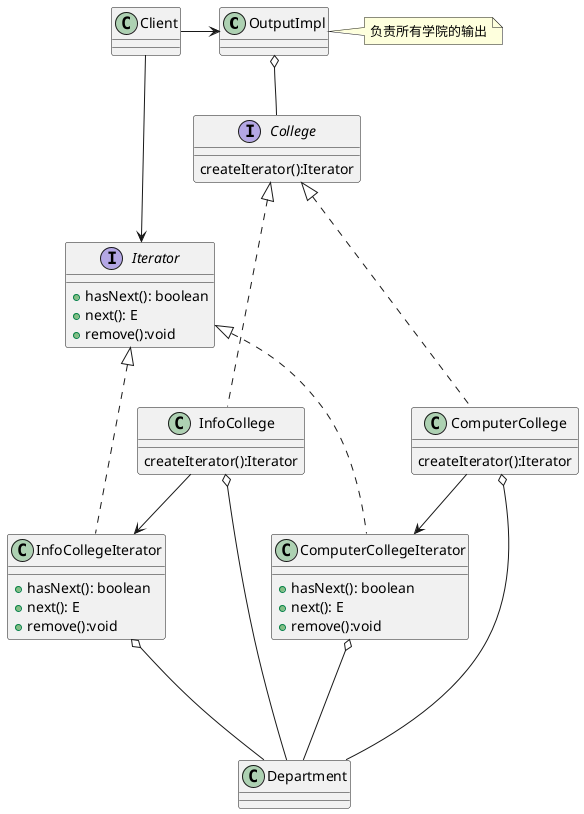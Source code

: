 @startuml

class OutputImpl{

}

note right of OutputImpl
负责所有学院的输出
end note

'Aggregate部分
'学院
interface College{
    createIterator():Iterator
}
'学院
class ComputerCollege{
    createIterator():Iterator
}
'学院
class InfoCollege{
    createIterator():Iterator
}

'迭代器部分
interface Iterator{
    + hasNext(): boolean
    + next(): E
    + remove():void
}

'学院迭代器
class ComputerCollegeIterator{
    + hasNext(): boolean
    + next(): E
    + remove():void
}
'学院迭代器
class InfoCollegeIterator{
    + hasNext(): boolean
    + next(): E
    + remove():void
}

'系
class Department{

}

class Client{

}

Client -right-> OutputImpl
Client --> Iterator
OutputImpl o-- College

Iterator <|... ComputerCollegeIterator
College <|... ComputerCollege

Iterator <|... InfoCollegeIterator
College <|... InfoCollege

ComputerCollege --> ComputerCollegeIterator
InfoCollege --> InfoCollegeIterator

'Client --> Iterator
'Client --> College

ComputerCollege o--- Department
ComputerCollegeIterator o--- Department

InfoCollege o--- Department
InfoCollegeIterator o--- Department




@enduml